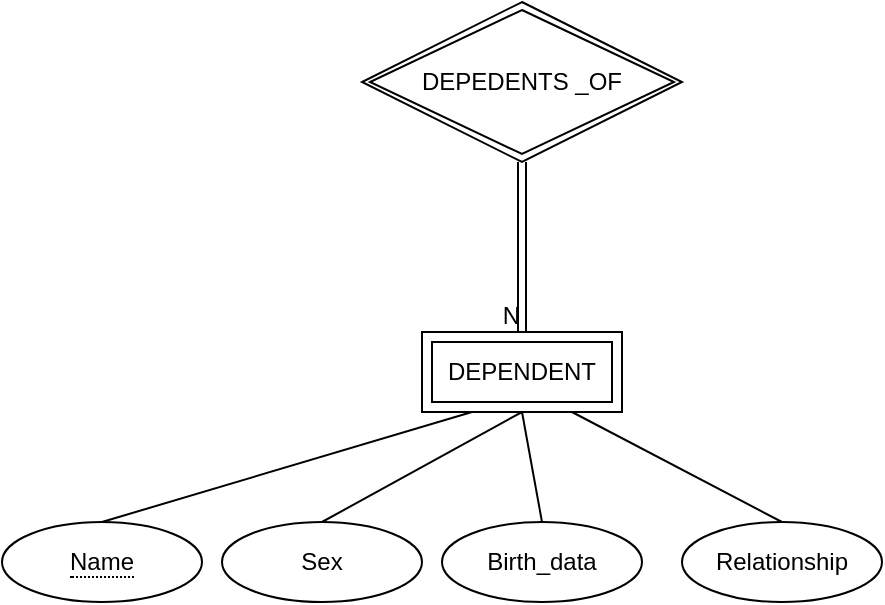 <mxfile version="24.6.4" type="github">
  <diagram name="Trang-1" id="h6uTmTzgYNDOwts86tQp">
    <mxGraphModel dx="1334" dy="542" grid="1" gridSize="10" guides="1" tooltips="1" connect="1" arrows="1" fold="1" page="1" pageScale="1" pageWidth="827" pageHeight="1169" math="0" shadow="0">
      <root>
        <mxCell id="0" />
        <mxCell id="1" parent="0" />
        <mxCell id="BfvdOl0KQk4hSK4dBflX-1" value="DEPENDENT" style="shape=ext;margin=3;double=1;whiteSpace=wrap;html=1;align=center;" vertex="1" parent="1">
          <mxGeometry x="190" y="545" width="100" height="40" as="geometry" />
        </mxCell>
        <mxCell id="BfvdOl0KQk4hSK4dBflX-2" value="DEPEDENTS _OF" style="shape=rhombus;double=1;perimeter=rhombusPerimeter;whiteSpace=wrap;html=1;align=center;" vertex="1" parent="1">
          <mxGeometry x="160" y="380" width="160" height="80" as="geometry" />
        </mxCell>
        <mxCell id="BfvdOl0KQk4hSK4dBflX-3" value="" style="shape=link;html=1;rounded=0;exitX=0.5;exitY=1;exitDx=0;exitDy=0;entryX=0.5;entryY=0;entryDx=0;entryDy=0;" edge="1" parent="1" source="BfvdOl0KQk4hSK4dBflX-2" target="BfvdOl0KQk4hSK4dBflX-1">
          <mxGeometry relative="1" as="geometry">
            <mxPoint x="190" y="530" as="sourcePoint" />
            <mxPoint x="350" y="530" as="targetPoint" />
          </mxGeometry>
        </mxCell>
        <mxCell id="BfvdOl0KQk4hSK4dBflX-4" value="N" style="resizable=0;html=1;whiteSpace=wrap;align=right;verticalAlign=bottom;" connectable="0" vertex="1" parent="BfvdOl0KQk4hSK4dBflX-3">
          <mxGeometry x="1" relative="1" as="geometry" />
        </mxCell>
        <mxCell id="BfvdOl0KQk4hSK4dBflX-5" value="Sex" style="ellipse;whiteSpace=wrap;html=1;align=center;" vertex="1" parent="1">
          <mxGeometry x="90" y="640" width="100" height="40" as="geometry" />
        </mxCell>
        <mxCell id="BfvdOl0KQk4hSK4dBflX-6" value="Birth_data" style="ellipse;whiteSpace=wrap;html=1;align=center;" vertex="1" parent="1">
          <mxGeometry x="200" y="640" width="100" height="40" as="geometry" />
        </mxCell>
        <mxCell id="BfvdOl0KQk4hSK4dBflX-7" value="Relationship" style="ellipse;whiteSpace=wrap;html=1;align=center;" vertex="1" parent="1">
          <mxGeometry x="320" y="640" width="100" height="40" as="geometry" />
        </mxCell>
        <mxCell id="BfvdOl0KQk4hSK4dBflX-9" value="&lt;span style=&quot;border-bottom: 1px dotted&quot;&gt;Name&lt;/span&gt;" style="ellipse;whiteSpace=wrap;html=1;align=center;" vertex="1" parent="1">
          <mxGeometry x="-20" y="640" width="100" height="40" as="geometry" />
        </mxCell>
        <mxCell id="BfvdOl0KQk4hSK4dBflX-10" value="" style="endArrow=none;html=1;rounded=0;exitX=0.5;exitY=0;exitDx=0;exitDy=0;entryX=0.25;entryY=1;entryDx=0;entryDy=0;" edge="1" parent="1" source="BfvdOl0KQk4hSK4dBflX-9" target="BfvdOl0KQk4hSK4dBflX-1">
          <mxGeometry relative="1" as="geometry">
            <mxPoint x="180" y="530" as="sourcePoint" />
            <mxPoint x="340" y="530" as="targetPoint" />
          </mxGeometry>
        </mxCell>
        <mxCell id="BfvdOl0KQk4hSK4dBflX-11" value="" style="endArrow=none;html=1;rounded=0;exitX=0.5;exitY=0;exitDx=0;exitDy=0;entryX=0.5;entryY=1;entryDx=0;entryDy=0;" edge="1" parent="1" source="BfvdOl0KQk4hSK4dBflX-5" target="BfvdOl0KQk4hSK4dBflX-1">
          <mxGeometry relative="1" as="geometry">
            <mxPoint x="40" y="650" as="sourcePoint" />
            <mxPoint x="230" y="590" as="targetPoint" />
          </mxGeometry>
        </mxCell>
        <mxCell id="BfvdOl0KQk4hSK4dBflX-12" value="" style="endArrow=none;html=1;rounded=0;exitX=0.5;exitY=0;exitDx=0;exitDy=0;entryX=0.5;entryY=1;entryDx=0;entryDy=0;" edge="1" parent="1" source="BfvdOl0KQk4hSK4dBflX-6" target="BfvdOl0KQk4hSK4dBflX-1">
          <mxGeometry relative="1" as="geometry">
            <mxPoint x="150" y="650" as="sourcePoint" />
            <mxPoint x="250" y="595" as="targetPoint" />
          </mxGeometry>
        </mxCell>
        <mxCell id="BfvdOl0KQk4hSK4dBflX-13" value="" style="endArrow=none;html=1;rounded=0;exitX=0.5;exitY=0;exitDx=0;exitDy=0;entryX=0.75;entryY=1;entryDx=0;entryDy=0;" edge="1" parent="1" source="BfvdOl0KQk4hSK4dBflX-7" target="BfvdOl0KQk4hSK4dBflX-1">
          <mxGeometry relative="1" as="geometry">
            <mxPoint x="260" y="650" as="sourcePoint" />
            <mxPoint x="250" y="595" as="targetPoint" />
          </mxGeometry>
        </mxCell>
      </root>
    </mxGraphModel>
  </diagram>
</mxfile>
